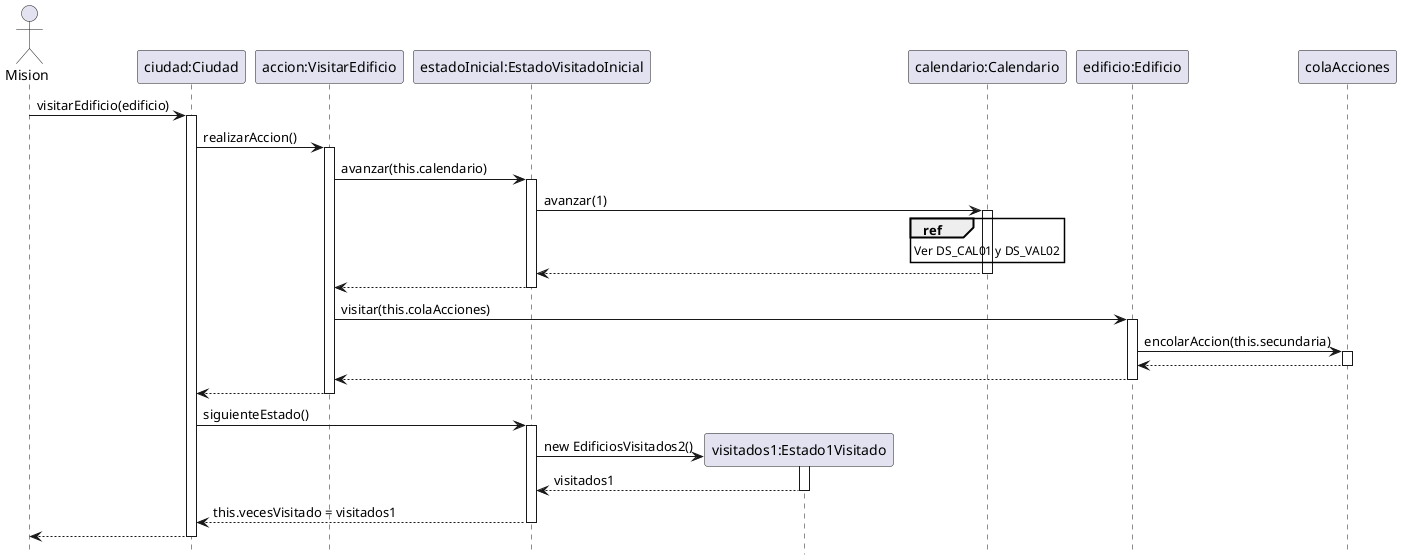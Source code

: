 @startuml ds_visitar_edificio
hide footbox
!pragma teoz true
skinparam maxMessageSize 200

actor "Mision" as m
participant "ciudad:Ciudad" as c
participant "accion:VisitarEdificio" as a
participant "estadoInicial:EstadoVisitadoInicial" as v0
participant "visitados1:Estado1Visitado" as v1
participant "calendario:Calendario" as cal
participant "edificio:Edificio" as e
participant "colaAcciones" as s
m -> c++ : visitarEdificio(edificio)
    c -> a++ : realizarAccion()
        a -> v0++ : avanzar(this.calendario)
            v0 -> cal++: avanzar(1)
                ref over cal: Ver DS_CAL01 y DS_VAL02
            return
        return
        a -> e++ : visitar(this.colaAcciones)
            e ->s++: encolarAccion(this.secundaria)
            return
        return
    return
    c -> v0++ : siguienteEstado()
        v0 -> v1** : new EdificiosVisitados2()
        activate v1
        return visitados1
    return this.vecesVisitado = visitados1
return
@enduml
